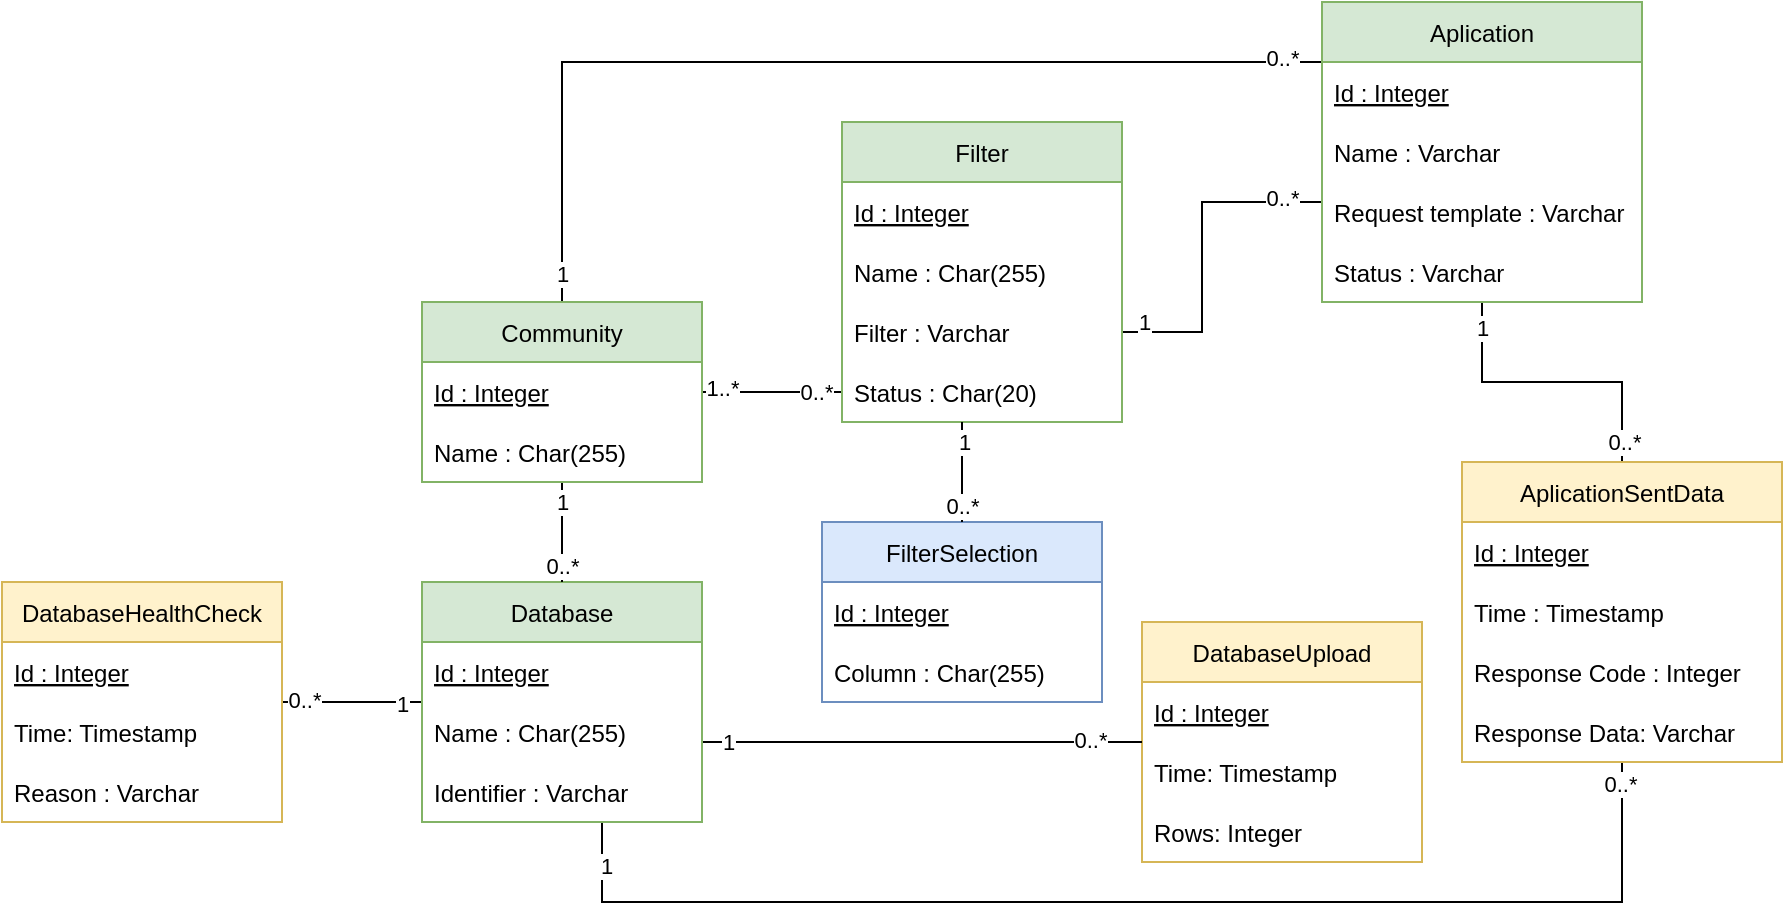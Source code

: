 <mxfile version="15.6.2" type="device"><diagram id="NLSfVsq34pw4AToA3VBp" name="Page-1"><mxGraphModel dx="2285" dy="1433" grid="1" gridSize="10" guides="1" tooltips="1" connect="1" arrows="1" fold="1" page="1" pageScale="1" pageWidth="1100" pageHeight="850" math="0" shadow="0"><root><mxCell id="0"/><mxCell id="1" parent="0"/><mxCell id="9YNolJTXqhR2_fzirNsj-9" value="DatabaseUpload" style="swimlane;fontStyle=0;childLayout=stackLayout;horizontal=1;startSize=30;horizontalStack=0;resizeParent=1;resizeParentMax=0;resizeLast=0;collapsible=1;marginBottom=0;fillColor=#fff2cc;strokeColor=#d6b656;" parent="1" vertex="1"><mxGeometry x="400" y="280" width="140" height="120" as="geometry"/></mxCell><mxCell id="9YNolJTXqhR2_fzirNsj-10" value="Id : Integer" style="text;strokeColor=none;fillColor=none;align=left;verticalAlign=middle;spacingLeft=4;spacingRight=4;overflow=hidden;points=[[0,0.5],[1,0.5]];portConstraint=eastwest;rotatable=0;fontStyle=4" parent="9YNolJTXqhR2_fzirNsj-9" vertex="1"><mxGeometry y="30" width="140" height="30" as="geometry"/></mxCell><mxCell id="9YNolJTXqhR2_fzirNsj-11" value="Time: Timestamp" style="text;strokeColor=none;fillColor=none;align=left;verticalAlign=middle;spacingLeft=4;spacingRight=4;overflow=hidden;points=[[0,0.5],[1,0.5]];portConstraint=eastwest;rotatable=0;fontStyle=0" parent="9YNolJTXqhR2_fzirNsj-9" vertex="1"><mxGeometry y="60" width="140" height="30" as="geometry"/></mxCell><mxCell id="9YNolJTXqhR2_fzirNsj-12" value="Rows: Integer" style="text;strokeColor=none;fillColor=none;align=left;verticalAlign=middle;spacingLeft=4;spacingRight=4;overflow=hidden;points=[[0,0.5],[1,0.5]];portConstraint=eastwest;rotatable=0;fontStyle=0" parent="9YNolJTXqhR2_fzirNsj-9" vertex="1"><mxGeometry y="90" width="140" height="30" as="geometry"/></mxCell><mxCell id="9YNolJTXqhR2_fzirNsj-28" style="edgeStyle=orthogonalEdgeStyle;rounded=0;orthogonalLoop=1;jettySize=auto;html=1;endArrow=none;endFill=0;orthogonal=1;" parent="1" source="9YNolJTXqhR2_fzirNsj-13" target="9YNolJTXqhR2_fzirNsj-9" edge="1"><mxGeometry relative="1" as="geometry"><Array as="points"><mxPoint x="280" y="340"/><mxPoint x="280" y="340"/></Array></mxGeometry></mxCell><mxCell id="f3tIFbNtX-1ZoT71sGOk-12" value="0..*" style="edgeLabel;html=1;align=center;verticalAlign=middle;resizable=0;points=[];" parent="9YNolJTXqhR2_fzirNsj-28" vertex="1" connectable="0"><mxGeometry x="0.758" y="1" relative="1" as="geometry"><mxPoint as="offset"/></mxGeometry></mxCell><mxCell id="f3tIFbNtX-1ZoT71sGOk-13" value="1" style="edgeLabel;html=1;align=center;verticalAlign=middle;resizable=0;points=[];" parent="9YNolJTXqhR2_fzirNsj-28" vertex="1" connectable="0"><mxGeometry x="-0.885" relative="1" as="geometry"><mxPoint as="offset"/></mxGeometry></mxCell><mxCell id="9YNolJTXqhR2_fzirNsj-41" style="edgeStyle=orthogonalEdgeStyle;rounded=0;orthogonalLoop=1;jettySize=auto;html=1;endArrow=none;endFill=0;orthogonal=1;" parent="1" source="9YNolJTXqhR2_fzirNsj-13" target="9YNolJTXqhR2_fzirNsj-37" edge="1"><mxGeometry relative="1" as="geometry"><Array as="points"><mxPoint x="40" y="320"/><mxPoint x="40" y="320"/></Array></mxGeometry></mxCell><mxCell id="f3tIFbNtX-1ZoT71sGOk-10" value="1" style="edgeLabel;html=1;align=center;verticalAlign=middle;resizable=0;points=[];" parent="9YNolJTXqhR2_fzirNsj-41" vertex="1" connectable="0"><mxGeometry x="-0.705" y="1" relative="1" as="geometry"><mxPoint as="offset"/></mxGeometry></mxCell><mxCell id="f3tIFbNtX-1ZoT71sGOk-11" value="0..*" style="edgeLabel;html=1;align=center;verticalAlign=middle;resizable=0;points=[];" parent="9YNolJTXqhR2_fzirNsj-41" vertex="1" connectable="0"><mxGeometry x="0.686" y="-1" relative="1" as="geometry"><mxPoint as="offset"/></mxGeometry></mxCell><mxCell id="f3tIFbNtX-1ZoT71sGOk-2" style="edgeStyle=orthogonalEdgeStyle;rounded=0;orthogonalLoop=1;jettySize=auto;html=1;endArrow=none;endFill=0;orthogonal=1;" parent="1" source="9YNolJTXqhR2_fzirNsj-13" target="9YNolJTXqhR2_fzirNsj-46" edge="1"><mxGeometry relative="1" as="geometry"><Array as="points"><mxPoint x="130" y="420"/><mxPoint x="640" y="420"/></Array></mxGeometry></mxCell><mxCell id="f3tIFbNtX-1ZoT71sGOk-8" value="0..*" style="edgeLabel;html=1;align=center;verticalAlign=middle;resizable=0;points=[];" parent="f3tIFbNtX-1ZoT71sGOk-2" vertex="1" connectable="0"><mxGeometry x="0.966" y="1" relative="1" as="geometry"><mxPoint as="offset"/></mxGeometry></mxCell><mxCell id="f3tIFbNtX-1ZoT71sGOk-9" value="1" style="edgeLabel;html=1;align=center;verticalAlign=middle;resizable=0;points=[];" parent="f3tIFbNtX-1ZoT71sGOk-2" vertex="1" connectable="0"><mxGeometry x="-0.883" y="2" relative="1" as="geometry"><mxPoint y="-15" as="offset"/></mxGeometry></mxCell><mxCell id="9YNolJTXqhR2_fzirNsj-13" value="Database" style="swimlane;fontStyle=0;childLayout=stackLayout;horizontal=1;startSize=30;horizontalStack=0;resizeParent=1;resizeParentMax=0;resizeLast=0;collapsible=1;marginBottom=0;fillColor=#d5e8d4;strokeColor=#82b366;" parent="1" vertex="1"><mxGeometry x="40" y="260" width="140" height="120" as="geometry"/></mxCell><mxCell id="9YNolJTXqhR2_fzirNsj-14" value="Id : Integer" style="text;strokeColor=none;fillColor=none;align=left;verticalAlign=middle;spacingLeft=4;spacingRight=4;overflow=hidden;points=[[0,0.5],[1,0.5]];portConstraint=eastwest;rotatable=0;fontStyle=4" parent="9YNolJTXqhR2_fzirNsj-13" vertex="1"><mxGeometry y="30" width="140" height="30" as="geometry"/></mxCell><mxCell id="9YNolJTXqhR2_fzirNsj-15" value="Name : Char(255)" style="text;strokeColor=none;fillColor=none;align=left;verticalAlign=middle;spacingLeft=4;spacingRight=4;overflow=hidden;points=[[0,0.5],[1,0.5]];portConstraint=eastwest;rotatable=0;fontStyle=0" parent="9YNolJTXqhR2_fzirNsj-13" vertex="1"><mxGeometry y="60" width="140" height="30" as="geometry"/></mxCell><mxCell id="9YNolJTXqhR2_fzirNsj-16" value="Identifier : Varchar" style="text;strokeColor=none;fillColor=none;align=left;verticalAlign=middle;spacingLeft=4;spacingRight=4;overflow=hidden;points=[[0,0.5],[1,0.5]];portConstraint=eastwest;rotatable=0;fontStyle=0" parent="9YNolJTXqhR2_fzirNsj-13" vertex="1"><mxGeometry y="90" width="140" height="30" as="geometry"/></mxCell><mxCell id="9YNolJTXqhR2_fzirNsj-42" style="edgeStyle=orthogonalEdgeStyle;rounded=0;orthogonalLoop=1;jettySize=auto;html=1;endArrow=none;endFill=0;orthogonal=1;" parent="1" source="9YNolJTXqhR2_fzirNsj-17" target="9YNolJTXqhR2_fzirNsj-33" edge="1"><mxGeometry relative="1" as="geometry"><Array as="points"><mxPoint x="110"/></Array></mxGeometry></mxCell><mxCell id="f3tIFbNtX-1ZoT71sGOk-18" value="1" style="edgeLabel;html=1;align=center;verticalAlign=middle;resizable=0;points=[];" parent="9YNolJTXqhR2_fzirNsj-42" vertex="1" connectable="0"><mxGeometry x="-0.945" relative="1" as="geometry"><mxPoint as="offset"/></mxGeometry></mxCell><mxCell id="f3tIFbNtX-1ZoT71sGOk-19" value="0..*" style="edgeLabel;html=1;align=center;verticalAlign=middle;resizable=0;points=[];" parent="9YNolJTXqhR2_fzirNsj-42" vertex="1" connectable="0"><mxGeometry x="0.919" y="2" relative="1" as="geometry"><mxPoint as="offset"/></mxGeometry></mxCell><mxCell id="9YNolJTXqhR2_fzirNsj-43" style="edgeStyle=orthogonalEdgeStyle;rounded=0;orthogonalLoop=1;jettySize=auto;html=1;endArrow=none;endFill=0;orthogonal=1;" parent="1" source="9YNolJTXqhR2_fzirNsj-17" target="9YNolJTXqhR2_fzirNsj-13" edge="1"><mxGeometry relative="1" as="geometry"><Array as="points"><mxPoint x="100" y="280"/><mxPoint x="100" y="280"/></Array></mxGeometry></mxCell><mxCell id="f3tIFbNtX-1ZoT71sGOk-20" value="1" style="edgeLabel;html=1;align=center;verticalAlign=middle;resizable=0;points=[];" parent="9YNolJTXqhR2_fzirNsj-43" vertex="1" connectable="0"><mxGeometry x="-0.76" y="1" relative="1" as="geometry"><mxPoint x="-1" y="4" as="offset"/></mxGeometry></mxCell><mxCell id="f3tIFbNtX-1ZoT71sGOk-21" value="0..*" style="edgeLabel;html=1;align=center;verticalAlign=middle;resizable=0;points=[];" parent="9YNolJTXqhR2_fzirNsj-43" vertex="1" connectable="0"><mxGeometry x="0.664" relative="1" as="geometry"><mxPoint as="offset"/></mxGeometry></mxCell><mxCell id="9YNolJTXqhR2_fzirNsj-44" style="edgeStyle=orthogonalEdgeStyle;rounded=0;orthogonalLoop=1;jettySize=auto;html=1;endArrow=none;endFill=0;orthogonal=1;" parent="1" source="9YNolJTXqhR2_fzirNsj-17" target="9YNolJTXqhR2_fzirNsj-21" edge="1"><mxGeometry relative="1" as="geometry"><Array as="points"><mxPoint x="230" y="165"/><mxPoint x="230" y="165"/></Array></mxGeometry></mxCell><mxCell id="f3tIFbNtX-1ZoT71sGOk-16" value="1..*" style="edgeLabel;html=1;align=center;verticalAlign=middle;resizable=0;points=[];" parent="9YNolJTXqhR2_fzirNsj-44" vertex="1" connectable="0"><mxGeometry x="-0.755" y="2" relative="1" as="geometry"><mxPoint x="1" as="offset"/></mxGeometry></mxCell><mxCell id="f3tIFbNtX-1ZoT71sGOk-17" value="0..*" style="edgeLabel;html=1;align=center;verticalAlign=middle;resizable=0;points=[];" parent="9YNolJTXqhR2_fzirNsj-44" vertex="1" connectable="0"><mxGeometry x="0.615" relative="1" as="geometry"><mxPoint as="offset"/></mxGeometry></mxCell><mxCell id="9YNolJTXqhR2_fzirNsj-17" value="Community" style="swimlane;fontStyle=0;childLayout=stackLayout;horizontal=1;startSize=30;horizontalStack=0;resizeParent=1;resizeParentMax=0;resizeLast=0;collapsible=1;marginBottom=0;fillColor=#d5e8d4;strokeColor=#82b366;" parent="1" vertex="1"><mxGeometry x="40" y="120" width="140" height="90" as="geometry"/></mxCell><mxCell id="9YNolJTXqhR2_fzirNsj-18" value="Id : Integer" style="text;strokeColor=none;fillColor=none;align=left;verticalAlign=middle;spacingLeft=4;spacingRight=4;overflow=hidden;points=[[0,0.5],[1,0.5]];portConstraint=eastwest;rotatable=0;fontStyle=4" parent="9YNolJTXqhR2_fzirNsj-17" vertex="1"><mxGeometry y="30" width="140" height="30" as="geometry"/></mxCell><mxCell id="9YNolJTXqhR2_fzirNsj-19" value="Name : Char(255)" style="text;strokeColor=none;fillColor=none;align=left;verticalAlign=middle;spacingLeft=4;spacingRight=4;overflow=hidden;points=[[0,0.5],[1,0.5]];portConstraint=eastwest;rotatable=0;fontStyle=0" parent="9YNolJTXqhR2_fzirNsj-17" vertex="1"><mxGeometry y="60" width="140" height="30" as="geometry"/></mxCell><mxCell id="9YNolJTXqhR2_fzirNsj-45" style="edgeStyle=orthogonalEdgeStyle;rounded=0;orthogonalLoop=1;jettySize=auto;html=1;endArrow=none;endFill=0;orthogonal=1;" parent="1" source="9YNolJTXqhR2_fzirNsj-21" target="9YNolJTXqhR2_fzirNsj-33" edge="1"><mxGeometry relative="1" as="geometry"><Array as="points"><mxPoint x="430" y="135"/><mxPoint x="430" y="70"/></Array></mxGeometry></mxCell><mxCell id="9YNolJTXqhR2_fzirNsj-50" value="1" style="edgeLabel;html=1;align=center;verticalAlign=middle;resizable=0;points=[];" parent="9YNolJTXqhR2_fzirNsj-45" vertex="1" connectable="0"><mxGeometry x="-0.936" y="-4" relative="1" as="geometry"><mxPoint x="5" y="-9" as="offset"/></mxGeometry></mxCell><mxCell id="9YNolJTXqhR2_fzirNsj-51" value="0..*" style="edgeLabel;html=1;align=center;verticalAlign=middle;resizable=0;points=[];" parent="9YNolJTXqhR2_fzirNsj-45" vertex="1" connectable="0"><mxGeometry x="0.93" y="2" relative="1" as="geometry"><mxPoint x="-14" as="offset"/></mxGeometry></mxCell><mxCell id="9YNolJTXqhR2_fzirNsj-21" value="Filter" style="swimlane;fontStyle=0;childLayout=stackLayout;horizontal=1;startSize=30;horizontalStack=0;resizeParent=1;resizeParentMax=0;resizeLast=0;collapsible=1;marginBottom=0;fillColor=#d5e8d4;strokeColor=#82b366;" parent="1" vertex="1"><mxGeometry x="250" y="30" width="140" height="150" as="geometry"/></mxCell><mxCell id="9YNolJTXqhR2_fzirNsj-22" value="Id : Integer" style="text;strokeColor=none;fillColor=none;align=left;verticalAlign=middle;spacingLeft=4;spacingRight=4;overflow=hidden;points=[[0,0.5],[1,0.5]];portConstraint=eastwest;rotatable=0;fontStyle=4" parent="9YNolJTXqhR2_fzirNsj-21" vertex="1"><mxGeometry y="30" width="140" height="30" as="geometry"/></mxCell><mxCell id="9YNolJTXqhR2_fzirNsj-23" value="Name : Char(255)" style="text;strokeColor=none;fillColor=none;align=left;verticalAlign=middle;spacingLeft=4;spacingRight=4;overflow=hidden;points=[[0,0.5],[1,0.5]];portConstraint=eastwest;rotatable=0;fontStyle=0" parent="9YNolJTXqhR2_fzirNsj-21" vertex="1"><mxGeometry y="60" width="140" height="30" as="geometry"/></mxCell><mxCell id="r01ZF_VHu2qwKsGGNM5f-1" value="Filter : Varchar" style="text;strokeColor=none;fillColor=none;align=left;verticalAlign=middle;spacingLeft=4;spacingRight=4;overflow=hidden;points=[[0,0.5],[1,0.5]];portConstraint=eastwest;rotatable=0;fontStyle=0" vertex="1" parent="9YNolJTXqhR2_fzirNsj-21"><mxGeometry y="90" width="140" height="30" as="geometry"/></mxCell><mxCell id="r01ZF_VHu2qwKsGGNM5f-2" value="Status : Char(20)" style="text;strokeColor=none;fillColor=none;align=left;verticalAlign=middle;spacingLeft=4;spacingRight=4;overflow=hidden;points=[[0,0.5],[1,0.5]];portConstraint=eastwest;rotatable=0;fontStyle=0" vertex="1" parent="9YNolJTXqhR2_fzirNsj-21"><mxGeometry y="120" width="140" height="30" as="geometry"/></mxCell><mxCell id="9YNolJTXqhR2_fzirNsj-24" value="FilterSelection" style="swimlane;fontStyle=0;childLayout=stackLayout;horizontal=1;startSize=30;horizontalStack=0;resizeParent=1;resizeParentMax=0;resizeLast=0;collapsible=1;marginBottom=0;fillColor=#dae8fc;strokeColor=#6c8ebf;" parent="1" vertex="1"><mxGeometry x="240" y="230" width="140" height="90" as="geometry"/></mxCell><mxCell id="9YNolJTXqhR2_fzirNsj-25" value="Id : Integer" style="text;strokeColor=none;fillColor=none;align=left;verticalAlign=middle;spacingLeft=4;spacingRight=4;overflow=hidden;points=[[0,0.5],[1,0.5]];portConstraint=eastwest;rotatable=0;fontStyle=4" parent="9YNolJTXqhR2_fzirNsj-24" vertex="1"><mxGeometry y="30" width="140" height="30" as="geometry"/></mxCell><mxCell id="9YNolJTXqhR2_fzirNsj-26" value="Column : Char(255)" style="text;strokeColor=none;fillColor=none;align=left;verticalAlign=middle;spacingLeft=4;spacingRight=4;overflow=hidden;points=[[0,0.5],[1,0.5]];portConstraint=eastwest;rotatable=0;fontStyle=0" parent="9YNolJTXqhR2_fzirNsj-24" vertex="1"><mxGeometry y="60" width="140" height="30" as="geometry"/></mxCell><mxCell id="9YNolJTXqhR2_fzirNsj-27" style="edgeStyle=orthogonalEdgeStyle;rounded=0;orthogonalLoop=1;jettySize=auto;html=1;endArrow=none;endFill=0;orthogonal=1;" parent="1" source="9YNolJTXqhR2_fzirNsj-24" target="9YNolJTXqhR2_fzirNsj-21" edge="1"><mxGeometry relative="1" as="geometry"><Array as="points"><mxPoint x="270" y="285"/></Array></mxGeometry></mxCell><mxCell id="f3tIFbNtX-1ZoT71sGOk-14" value="0..*" style="edgeLabel;html=1;align=center;verticalAlign=middle;resizable=0;points=[];" parent="9YNolJTXqhR2_fzirNsj-27" vertex="1" connectable="0"><mxGeometry x="-0.68" relative="1" as="geometry"><mxPoint as="offset"/></mxGeometry></mxCell><mxCell id="f3tIFbNtX-1ZoT71sGOk-15" value="1" style="edgeLabel;html=1;align=center;verticalAlign=middle;resizable=0;points=[];" parent="9YNolJTXqhR2_fzirNsj-27" vertex="1" connectable="0"><mxGeometry x="0.808" y="-1" relative="1" as="geometry"><mxPoint y="5" as="offset"/></mxGeometry></mxCell><mxCell id="f3tIFbNtX-1ZoT71sGOk-1" style="edgeStyle=orthogonalEdgeStyle;rounded=0;orthogonalLoop=1;jettySize=auto;html=1;endArrow=none;endFill=0;orthogonal=1;" parent="1" source="9YNolJTXqhR2_fzirNsj-33" target="9YNolJTXqhR2_fzirNsj-46" edge="1"><mxGeometry relative="1" as="geometry"/></mxCell><mxCell id="f3tIFbNtX-1ZoT71sGOk-6" value="1" style="edgeLabel;html=1;align=center;verticalAlign=middle;resizable=0;points=[];" parent="f3tIFbNtX-1ZoT71sGOk-1" vertex="1" connectable="0"><mxGeometry x="-0.53" relative="1" as="geometry"><mxPoint y="-23" as="offset"/></mxGeometry></mxCell><mxCell id="f3tIFbNtX-1ZoT71sGOk-7" value="0..*" style="edgeLabel;html=1;align=center;verticalAlign=middle;resizable=0;points=[];" parent="f3tIFbNtX-1ZoT71sGOk-1" vertex="1" connectable="0"><mxGeometry x="0.867" y="1" relative="1" as="geometry"><mxPoint as="offset"/></mxGeometry></mxCell><mxCell id="9YNolJTXqhR2_fzirNsj-33" value="Aplication" style="swimlane;fontStyle=0;childLayout=stackLayout;horizontal=1;startSize=30;horizontalStack=0;resizeParent=1;resizeParentMax=0;resizeLast=0;collapsible=1;marginBottom=0;fillColor=#d5e8d4;strokeColor=#82b366;" parent="1" vertex="1"><mxGeometry x="490" y="-30" width="160" height="150" as="geometry"/></mxCell><mxCell id="9YNolJTXqhR2_fzirNsj-34" value="Id : Integer" style="text;strokeColor=none;fillColor=none;align=left;verticalAlign=middle;spacingLeft=4;spacingRight=4;overflow=hidden;points=[[0,0.5],[1,0.5]];portConstraint=eastwest;rotatable=0;fontStyle=4" parent="9YNolJTXqhR2_fzirNsj-33" vertex="1"><mxGeometry y="30" width="160" height="30" as="geometry"/></mxCell><mxCell id="9YNolJTXqhR2_fzirNsj-35" value="Name : Varchar" style="text;strokeColor=none;fillColor=none;align=left;verticalAlign=middle;spacingLeft=4;spacingRight=4;overflow=hidden;points=[[0,0.5],[1,0.5]];portConstraint=eastwest;rotatable=0;fontStyle=0" parent="9YNolJTXqhR2_fzirNsj-33" vertex="1"><mxGeometry y="60" width="160" height="30" as="geometry"/></mxCell><mxCell id="9YNolJTXqhR2_fzirNsj-36" value="Request template : Varchar" style="text;strokeColor=none;fillColor=none;align=left;verticalAlign=middle;spacingLeft=4;spacingRight=4;overflow=hidden;points=[[0,0.5],[1,0.5]];portConstraint=eastwest;rotatable=0;fontStyle=0" parent="9YNolJTXqhR2_fzirNsj-33" vertex="1"><mxGeometry y="90" width="160" height="30" as="geometry"/></mxCell><mxCell id="r01ZF_VHu2qwKsGGNM5f-3" value="Status : Varchar" style="text;strokeColor=none;fillColor=none;align=left;verticalAlign=middle;spacingLeft=4;spacingRight=4;overflow=hidden;points=[[0,0.5],[1,0.5]];portConstraint=eastwest;rotatable=0;fontStyle=0" vertex="1" parent="9YNolJTXqhR2_fzirNsj-33"><mxGeometry y="120" width="160" height="30" as="geometry"/></mxCell><mxCell id="9YNolJTXqhR2_fzirNsj-37" value="DatabaseHealthCheck" style="swimlane;fontStyle=0;childLayout=stackLayout;horizontal=1;startSize=30;horizontalStack=0;resizeParent=1;resizeParentMax=0;resizeLast=0;collapsible=1;marginBottom=0;fillColor=#fff2cc;strokeColor=#d6b656;" parent="1" vertex="1"><mxGeometry x="-170" y="260" width="140" height="120" as="geometry"/></mxCell><mxCell id="9YNolJTXqhR2_fzirNsj-38" value="Id : Integer" style="text;strokeColor=none;fillColor=none;align=left;verticalAlign=middle;spacingLeft=4;spacingRight=4;overflow=hidden;points=[[0,0.5],[1,0.5]];portConstraint=eastwest;rotatable=0;fontStyle=4" parent="9YNolJTXqhR2_fzirNsj-37" vertex="1"><mxGeometry y="30" width="140" height="30" as="geometry"/></mxCell><mxCell id="9YNolJTXqhR2_fzirNsj-39" value="Time: Timestamp" style="text;strokeColor=none;fillColor=none;align=left;verticalAlign=middle;spacingLeft=4;spacingRight=4;overflow=hidden;points=[[0,0.5],[1,0.5]];portConstraint=eastwest;rotatable=0;fontStyle=0" parent="9YNolJTXqhR2_fzirNsj-37" vertex="1"><mxGeometry y="60" width="140" height="30" as="geometry"/></mxCell><mxCell id="9YNolJTXqhR2_fzirNsj-40" value="Reason : Varchar" style="text;strokeColor=none;fillColor=none;align=left;verticalAlign=middle;spacingLeft=4;spacingRight=4;overflow=hidden;points=[[0,0.5],[1,0.5]];portConstraint=eastwest;rotatable=0;fontStyle=0" parent="9YNolJTXqhR2_fzirNsj-37" vertex="1"><mxGeometry y="90" width="140" height="30" as="geometry"/></mxCell><mxCell id="9YNolJTXqhR2_fzirNsj-46" value="AplicationSentData" style="swimlane;fontStyle=0;childLayout=stackLayout;horizontal=1;startSize=30;horizontalStack=0;resizeParent=1;resizeParentMax=0;resizeLast=0;collapsible=1;marginBottom=0;fillColor=#fff2cc;strokeColor=#d6b656;" parent="1" vertex="1"><mxGeometry x="560" y="200" width="160" height="150" as="geometry"/></mxCell><mxCell id="9YNolJTXqhR2_fzirNsj-47" value="Id : Integer" style="text;strokeColor=none;fillColor=none;align=left;verticalAlign=middle;spacingLeft=4;spacingRight=4;overflow=hidden;points=[[0,0.5],[1,0.5]];portConstraint=eastwest;rotatable=0;fontStyle=4" parent="9YNolJTXqhR2_fzirNsj-46" vertex="1"><mxGeometry y="30" width="160" height="30" as="geometry"/></mxCell><mxCell id="9YNolJTXqhR2_fzirNsj-48" value="Time : Timestamp" style="text;strokeColor=none;fillColor=none;align=left;verticalAlign=middle;spacingLeft=4;spacingRight=4;overflow=hidden;points=[[0,0.5],[1,0.5]];portConstraint=eastwest;rotatable=0;fontStyle=0" parent="9YNolJTXqhR2_fzirNsj-46" vertex="1"><mxGeometry y="60" width="160" height="30" as="geometry"/></mxCell><mxCell id="f3tIFbNtX-1ZoT71sGOk-3" value="Response Code : Integer" style="text;strokeColor=none;fillColor=none;align=left;verticalAlign=middle;spacingLeft=4;spacingRight=4;overflow=hidden;points=[[0,0.5],[1,0.5]];portConstraint=eastwest;rotatable=0;fontStyle=0" parent="9YNolJTXqhR2_fzirNsj-46" vertex="1"><mxGeometry y="90" width="160" height="30" as="geometry"/></mxCell><mxCell id="f3tIFbNtX-1ZoT71sGOk-4" value="Response Data: Varchar" style="text;strokeColor=none;fillColor=none;align=left;verticalAlign=middle;spacingLeft=4;spacingRight=4;overflow=hidden;points=[[0,0.5],[1,0.5]];portConstraint=eastwest;rotatable=0;fontStyle=0" parent="9YNolJTXqhR2_fzirNsj-46" vertex="1"><mxGeometry y="120" width="160" height="30" as="geometry"/></mxCell></root></mxGraphModel></diagram></mxfile>